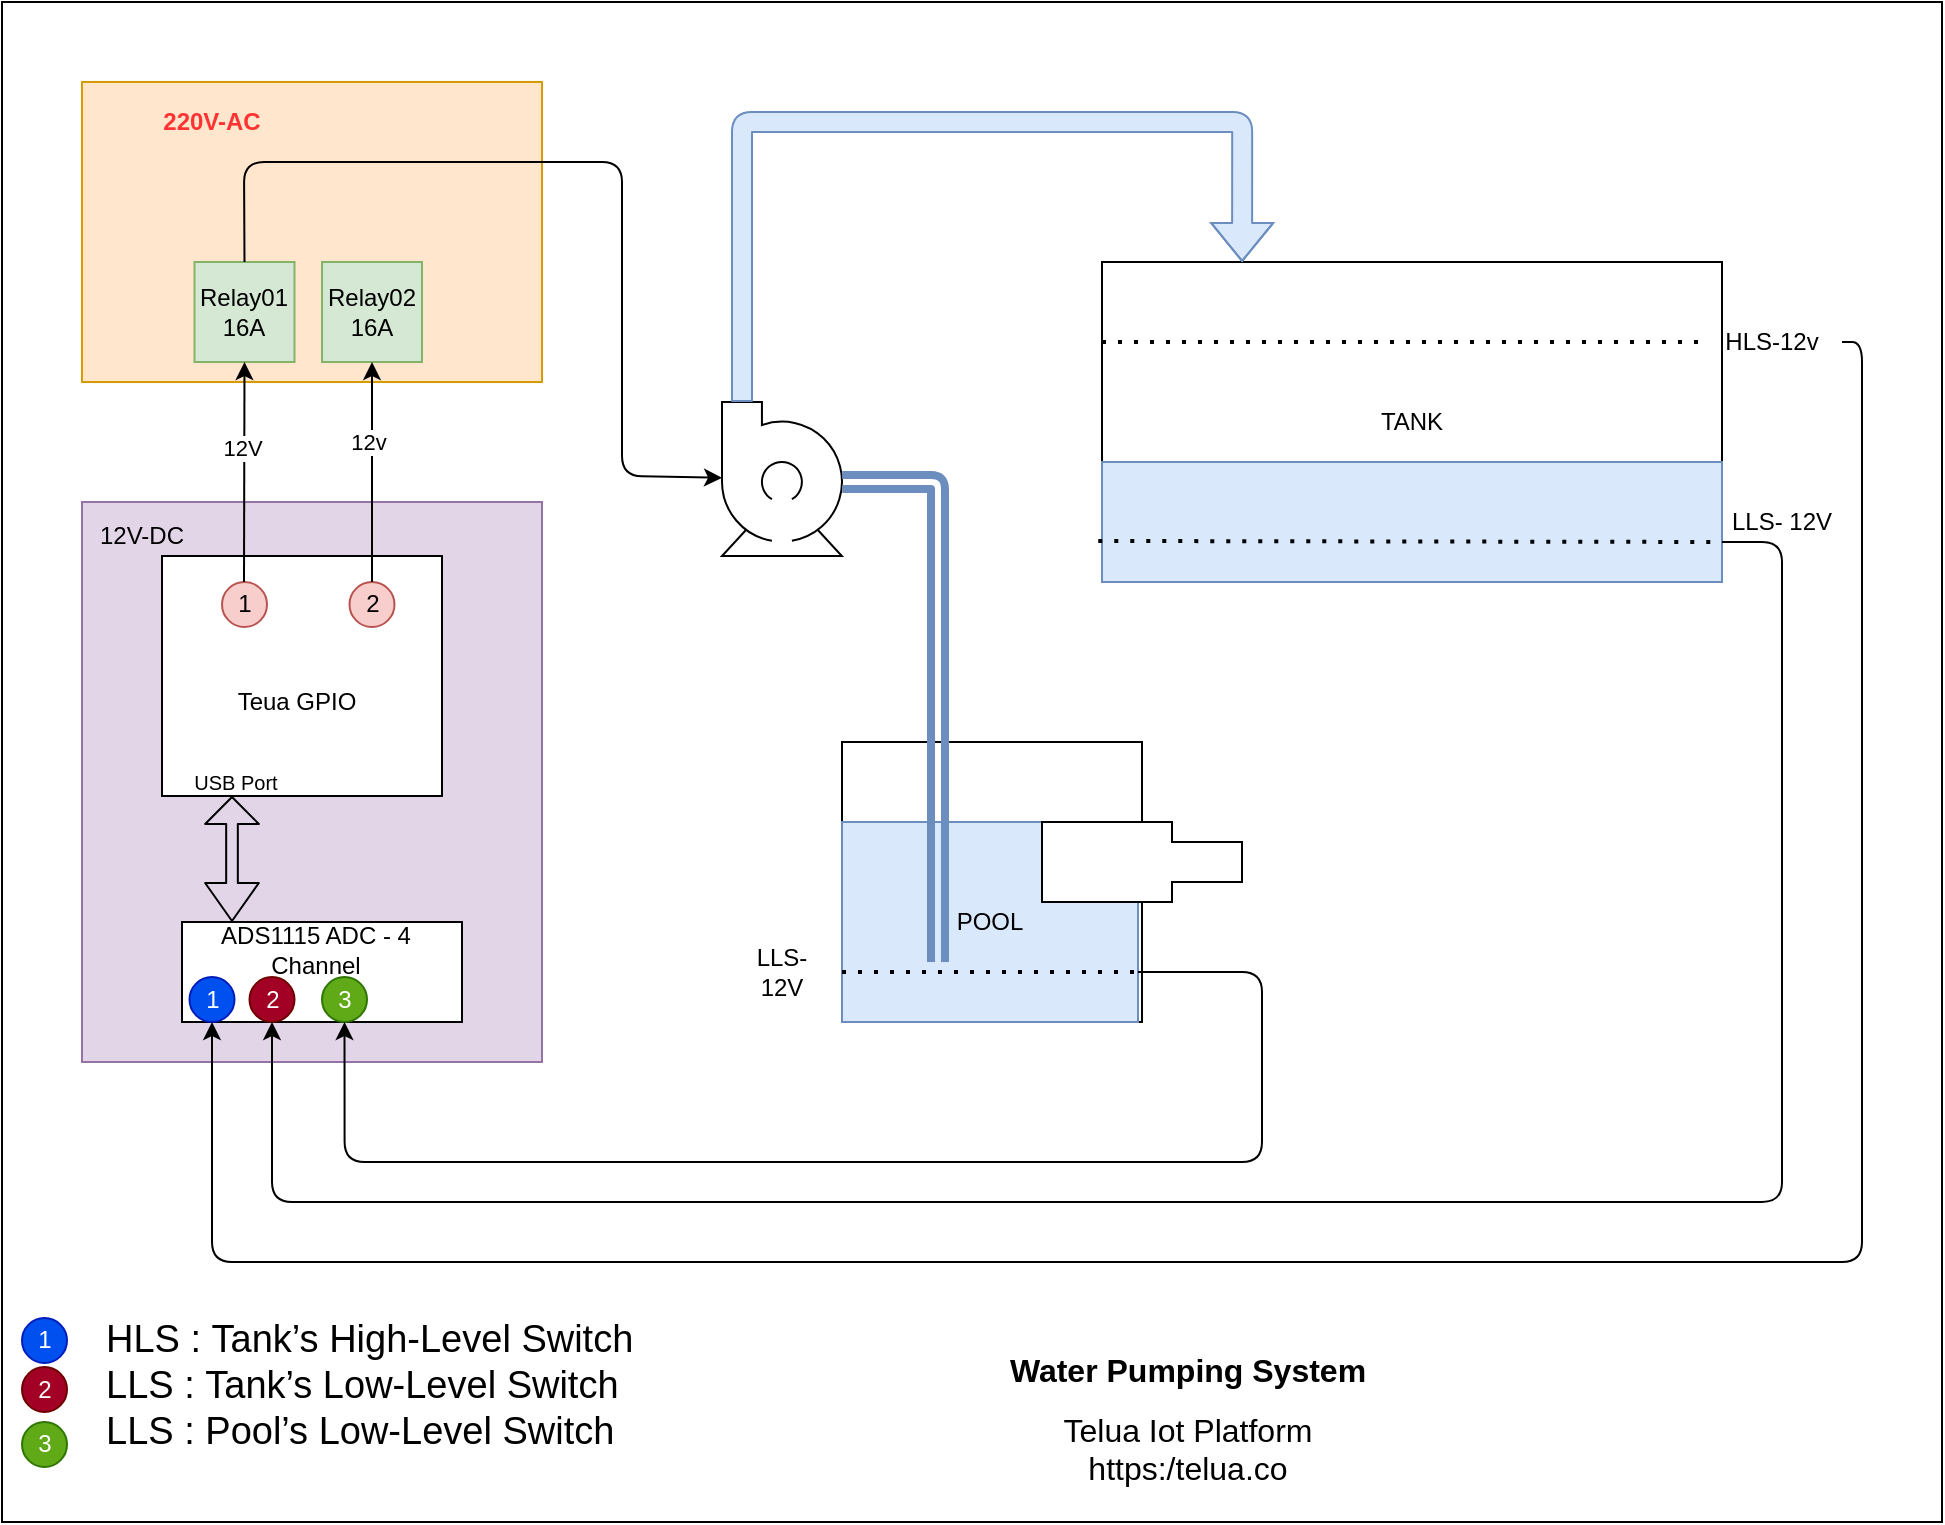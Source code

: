 <mxfile version="13.9.9" type="device"><diagram id="QF-KHQ9Z1gGvDZ2n-E-O" name="Page-1"><mxGraphModel dx="1358" dy="862" grid="1" gridSize="10" guides="1" tooltips="1" connect="1" arrows="1" fold="1" page="1" pageScale="1" pageWidth="1100" pageHeight="1700" math="0" shadow="0"><root><mxCell id="0"/><mxCell id="1" parent="0"/><mxCell id="FMe4pJ-7FYTbQZFiiwOD-10" value="" style="rounded=0;whiteSpace=wrap;html=1;" vertex="1" parent="1"><mxGeometry x="100" y="70" width="970" height="760" as="geometry"/></mxCell><mxCell id="FMe4pJ-7FYTbQZFiiwOD-1" value="TANK" style="rounded=0;whiteSpace=wrap;html=1;" vertex="1" parent="1"><mxGeometry x="650" y="200" width="310" height="160" as="geometry"/></mxCell><mxCell id="FMe4pJ-7FYTbQZFiiwOD-2" value="" style="shape=mxgraph.pid.pumps.centrifugal_pump_2;html=1;pointerEvents=1;align=center;verticalLabelPosition=bottom;verticalAlign=top;dashed=0;" vertex="1" parent="1"><mxGeometry x="460" y="270" width="62" height="77" as="geometry"/></mxCell><mxCell id="FMe4pJ-7FYTbQZFiiwOD-4" value="" style="endArrow=classic;html=1;entryX=0.226;entryY=0;entryDx=0;entryDy=0;entryPerimeter=0;shape=flexArrow;fillColor=#dae8fc;strokeColor=#6c8ebf;edgeStyle=orthogonalEdgeStyle;" edge="1" parent="1" source="FMe4pJ-7FYTbQZFiiwOD-2" target="FMe4pJ-7FYTbQZFiiwOD-1"><mxGeometry width="50" height="50" relative="1" as="geometry"><mxPoint x="600" y="450" as="sourcePoint"/><mxPoint x="710" y="210" as="targetPoint"/><Array as="points"><mxPoint x="470" y="130"/><mxPoint x="720" y="130"/></Array></mxGeometry></mxCell><mxCell id="FMe4pJ-7FYTbQZFiiwOD-5" value="" style="rounded=0;whiteSpace=wrap;html=1;fillColor=#dae8fc;strokeColor=#6c8ebf;" vertex="1" parent="1"><mxGeometry x="650" y="300" width="310" height="60" as="geometry"/></mxCell><mxCell id="FMe4pJ-7FYTbQZFiiwOD-7" value="" style="rounded=0;whiteSpace=wrap;html=1;" vertex="1" parent="1"><mxGeometry x="520" y="440" width="150" height="140" as="geometry"/></mxCell><mxCell id="FMe4pJ-7FYTbQZFiiwOD-8" value="POOL" style="rounded=0;whiteSpace=wrap;html=1;fillColor=#dae8fc;strokeColor=#6c8ebf;" vertex="1" parent="1"><mxGeometry x="520" y="480" width="148" height="100" as="geometry"/></mxCell><mxCell id="FMe4pJ-7FYTbQZFiiwOD-9" value="" style="endArrow=classic;html=1;exitX=0.97;exitY=0.52;exitDx=0;exitDy=0;exitPerimeter=0;shape=link;fillColor=#dae8fc;strokeColor=#6c8ebf;edgeStyle=orthogonalEdgeStyle;strokeWidth=4;" edge="1" parent="1" source="FMe4pJ-7FYTbQZFiiwOD-2"><mxGeometry width="50" height="50" relative="1" as="geometry"><mxPoint x="510" y="390" as="sourcePoint"/><mxPoint x="568" y="550" as="targetPoint"/><Array as="points"><mxPoint x="568" y="310"/></Array></mxGeometry></mxCell><mxCell id="FMe4pJ-7FYTbQZFiiwOD-12" value="" style="endArrow=none;dashed=1;html=1;dashPattern=1 3;strokeWidth=2;exitX=0;exitY=0.75;exitDx=0;exitDy=0;entryX=1;entryY=0.75;entryDx=0;entryDy=0;" edge="1" parent="1" source="FMe4pJ-7FYTbQZFiiwOD-8" target="FMe4pJ-7FYTbQZFiiwOD-8"><mxGeometry width="50" height="50" relative="1" as="geometry"><mxPoint x="760" y="570" as="sourcePoint"/><mxPoint x="810" y="520" as="targetPoint"/></mxGeometry></mxCell><mxCell id="FMe4pJ-7FYTbQZFiiwOD-16" value="" style="rounded=0;whiteSpace=wrap;html=1;fillColor=#e1d5e7;strokeColor=#9673a6;" vertex="1" parent="1"><mxGeometry x="140" y="320" width="230" height="280" as="geometry"/></mxCell><mxCell id="FMe4pJ-7FYTbQZFiiwOD-11" value="" style="rounded=0;whiteSpace=wrap;html=1;" vertex="1" parent="1"><mxGeometry x="180" y="347" width="140" height="120" as="geometry"/></mxCell><mxCell id="FMe4pJ-7FYTbQZFiiwOD-15" value="" style="rounded=0;whiteSpace=wrap;html=1;" vertex="1" parent="1"><mxGeometry x="190" y="530" width="140" height="50" as="geometry"/></mxCell><mxCell id="FMe4pJ-7FYTbQZFiiwOD-17" value="" style="shape=flexArrow;endArrow=classic;startArrow=classic;html=1;entryX=0.25;entryY=1;entryDx=0;entryDy=0;width=5.833;endSize=4.167;" edge="1" parent="1" target="FMe4pJ-7FYTbQZFiiwOD-11"><mxGeometry width="50" height="50" relative="1" as="geometry"><mxPoint x="215" y="530" as="sourcePoint"/><mxPoint x="390" y="500" as="targetPoint"/></mxGeometry></mxCell><mxCell id="FMe4pJ-7FYTbQZFiiwOD-18" value="12V-DC" style="text;html=1;strokeColor=none;fillColor=none;align=center;verticalAlign=middle;whiteSpace=wrap;rounded=0;" vertex="1" parent="1"><mxGeometry x="140" y="327" width="60" height="20" as="geometry"/></mxCell><mxCell id="FMe4pJ-7FYTbQZFiiwOD-19" value="" style="rounded=0;whiteSpace=wrap;html=1;fillColor=#ffe6cc;strokeColor=#d79b00;" vertex="1" parent="1"><mxGeometry x="140" y="110" width="230" height="150" as="geometry"/></mxCell><mxCell id="FMe4pJ-7FYTbQZFiiwOD-20" value="&lt;b&gt;&lt;font color=&quot;#ff3333&quot;&gt;220V-AC&lt;/font&gt;&lt;/b&gt;" style="text;html=1;strokeColor=none;fillColor=none;align=center;verticalAlign=middle;whiteSpace=wrap;rounded=0;" vertex="1" parent="1"><mxGeometry x="170" y="120" width="70" height="20" as="geometry"/></mxCell><mxCell id="FMe4pJ-7FYTbQZFiiwOD-21" value="LLS-12V" style="text;html=1;strokeColor=none;fillColor=none;align=center;verticalAlign=middle;whiteSpace=wrap;rounded=0;" vertex="1" parent="1"><mxGeometry x="470" y="545" width="40" height="20" as="geometry"/></mxCell><mxCell id="FMe4pJ-7FYTbQZFiiwOD-22" value="LLS- 12V" style="text;html=1;strokeColor=none;fillColor=none;align=center;verticalAlign=middle;whiteSpace=wrap;rounded=0;" vertex="1" parent="1"><mxGeometry x="960" y="320" width="60" height="20" as="geometry"/></mxCell><mxCell id="FMe4pJ-7FYTbQZFiiwOD-24" value="" style="endArrow=none;dashed=1;html=1;dashPattern=1 3;strokeWidth=2;exitX=-0.006;exitY=0.658;exitDx=0;exitDy=0;exitPerimeter=0;" edge="1" parent="1" source="FMe4pJ-7FYTbQZFiiwOD-5"><mxGeometry width="50" height="50" relative="1" as="geometry"><mxPoint x="800" y="520" as="sourcePoint"/><mxPoint x="960" y="340" as="targetPoint"/></mxGeometry></mxCell><mxCell id="FMe4pJ-7FYTbQZFiiwOD-25" value="" style="endArrow=none;dashed=1;html=1;dashPattern=1 3;strokeWidth=2;exitX=0;exitY=0.25;exitDx=0;exitDy=0;entryX=0;entryY=0.5;entryDx=0;entryDy=0;" edge="1" parent="1" source="FMe4pJ-7FYTbQZFiiwOD-1" target="FMe4pJ-7FYTbQZFiiwOD-23"><mxGeometry width="50" height="50" relative="1" as="geometry"><mxPoint x="770" y="300" as="sourcePoint"/><mxPoint x="820" y="250" as="targetPoint"/></mxGeometry></mxCell><mxCell id="FMe4pJ-7FYTbQZFiiwOD-26" value="1" style="ellipse;whiteSpace=wrap;html=1;aspect=fixed;fillColor=#0050ef;strokeColor=#001DBC;fontColor=#ffffff;" vertex="1" parent="1"><mxGeometry x="193.75" y="557.5" width="22.5" height="22.5" as="geometry"/></mxCell><mxCell id="FMe4pJ-7FYTbQZFiiwOD-27" value="2" style="ellipse;whiteSpace=wrap;html=1;aspect=fixed;fillColor=#a20025;strokeColor=#6F0000;fontColor=#ffffff;" vertex="1" parent="1"><mxGeometry x="223.75" y="557.5" width="22.5" height="22.5" as="geometry"/></mxCell><mxCell id="FMe4pJ-7FYTbQZFiiwOD-28" value="3" style="ellipse;whiteSpace=wrap;html=1;aspect=fixed;fillColor=#60a917;strokeColor=#2D7600;fontColor=#ffffff;" vertex="1" parent="1"><mxGeometry x="260" y="557.5" width="22.5" height="22.5" as="geometry"/></mxCell><mxCell id="FMe4pJ-7FYTbQZFiiwOD-29" value="" style="endArrow=classic;html=1;edgeStyle=orthogonalEdgeStyle;" edge="1" parent="1" source="FMe4pJ-7FYTbQZFiiwOD-23" target="FMe4pJ-7FYTbQZFiiwOD-26"><mxGeometry width="50" height="50" relative="1" as="geometry"><mxPoint x="960" y="240" as="sourcePoint"/><mxPoint x="250" y="640" as="targetPoint"/><Array as="points"><mxPoint x="1030" y="240"/><mxPoint x="1030" y="700"/><mxPoint x="205" y="700"/></Array></mxGeometry></mxCell><mxCell id="FMe4pJ-7FYTbQZFiiwOD-30" value="" style="endArrow=classic;html=1;entryX=0.5;entryY=1;entryDx=0;entryDy=0;exitX=0;exitY=1;exitDx=0;exitDy=0;edgeStyle=orthogonalEdgeStyle;" edge="1" parent="1" source="FMe4pJ-7FYTbQZFiiwOD-22" target="FMe4pJ-7FYTbQZFiiwOD-27"><mxGeometry width="50" height="50" relative="1" as="geometry"><mxPoint x="230" y="680" as="sourcePoint"/><mxPoint x="280" y="630" as="targetPoint"/><Array as="points"><mxPoint x="990" y="340"/><mxPoint x="990" y="670"/><mxPoint x="235" y="670"/></Array></mxGeometry></mxCell><mxCell id="FMe4pJ-7FYTbQZFiiwOD-32" value="" style="endArrow=classic;html=1;strokeWidth=1;entryX=0.5;entryY=1;entryDx=0;entryDy=0;exitX=1;exitY=0.75;exitDx=0;exitDy=0;edgeStyle=orthogonalEdgeStyle;" edge="1" parent="1" source="FMe4pJ-7FYTbQZFiiwOD-8" target="FMe4pJ-7FYTbQZFiiwOD-28"><mxGeometry width="50" height="50" relative="1" as="geometry"><mxPoint x="590" y="470" as="sourcePoint"/><mxPoint x="640" y="420" as="targetPoint"/><Array as="points"><mxPoint x="730" y="555"/><mxPoint x="730" y="650"/><mxPoint x="271" y="650"/></Array></mxGeometry></mxCell><mxCell id="FMe4pJ-7FYTbQZFiiwOD-23" value="HLS-12v" style="text;html=1;strokeColor=none;fillColor=none;align=center;verticalAlign=middle;whiteSpace=wrap;rounded=0;" vertex="1" parent="1"><mxGeometry x="950" y="230" width="70" height="20" as="geometry"/></mxCell><mxCell id="FMe4pJ-7FYTbQZFiiwOD-36" value="Relay01&lt;br&gt;16A" style="whiteSpace=wrap;html=1;aspect=fixed;fillColor=#d5e8d4;strokeColor=#82b366;" vertex="1" parent="1"><mxGeometry x="196.25" y="200" width="50" height="50" as="geometry"/></mxCell><mxCell id="FMe4pJ-7FYTbQZFiiwOD-37" value="&lt;span&gt;Relay02&lt;br&gt;16A&lt;br&gt;&lt;/span&gt;" style="whiteSpace=wrap;html=1;aspect=fixed;fillColor=#d5e8d4;strokeColor=#82b366;" vertex="1" parent="1"><mxGeometry x="260" y="200" width="50" height="50" as="geometry"/></mxCell><mxCell id="FMe4pJ-7FYTbQZFiiwOD-38" value="" style="endArrow=classic;html=1;strokeWidth=1;exitX=0.5;exitY=0;exitDx=0;exitDy=0;" edge="1" parent="1" source="FMe4pJ-7FYTbQZFiiwOD-36" target="FMe4pJ-7FYTbQZFiiwOD-2"><mxGeometry width="50" height="50" relative="1" as="geometry"><mxPoint x="420" y="320" as="sourcePoint"/><mxPoint x="470" y="270" as="targetPoint"/><Array as="points"><mxPoint x="221" y="150"/><mxPoint x="410" y="150"/><mxPoint x="410" y="307"/></Array></mxGeometry></mxCell><mxCell id="FMe4pJ-7FYTbQZFiiwOD-39" value="1" style="ellipse;whiteSpace=wrap;html=1;aspect=fixed;fillColor=#f8cecc;strokeColor=#b85450;" vertex="1" parent="1"><mxGeometry x="210" y="360" width="22.5" height="22.5" as="geometry"/></mxCell><mxCell id="FMe4pJ-7FYTbQZFiiwOD-40" value="2" style="ellipse;whiteSpace=wrap;html=1;aspect=fixed;fillColor=#f8cecc;strokeColor=#b85450;" vertex="1" parent="1"><mxGeometry x="273.75" y="360" width="22.5" height="22.5" as="geometry"/></mxCell><mxCell id="FMe4pJ-7FYTbQZFiiwOD-43" value="" style="endArrow=classic;html=1;strokeWidth=1;entryX=0.5;entryY=1;entryDx=0;entryDy=0;" edge="1" parent="1" target="FMe4pJ-7FYTbQZFiiwOD-36"><mxGeometry width="50" height="50" relative="1" as="geometry"><mxPoint x="221" y="360" as="sourcePoint"/><mxPoint x="430" y="390" as="targetPoint"/></mxGeometry></mxCell><mxCell id="FMe4pJ-7FYTbQZFiiwOD-54" value="12V" style="edgeLabel;html=1;align=center;verticalAlign=middle;resizable=0;points=[];" vertex="1" connectable="0" parent="FMe4pJ-7FYTbQZFiiwOD-43"><mxGeometry x="0.218" y="1" relative="1" as="geometry"><mxPoint as="offset"/></mxGeometry></mxCell><mxCell id="FMe4pJ-7FYTbQZFiiwOD-44" value="" style="endArrow=classic;html=1;strokeWidth=1;entryX=0.5;entryY=1;entryDx=0;entryDy=0;" edge="1" parent="1" source="FMe4pJ-7FYTbQZFiiwOD-40" target="FMe4pJ-7FYTbQZFiiwOD-37"><mxGeometry width="50" height="50" relative="1" as="geometry"><mxPoint x="430" y="500" as="sourcePoint"/><mxPoint x="480" y="450" as="targetPoint"/></mxGeometry></mxCell><mxCell id="FMe4pJ-7FYTbQZFiiwOD-55" value="12v" style="edgeLabel;html=1;align=center;verticalAlign=middle;resizable=0;points=[];" vertex="1" connectable="0" parent="FMe4pJ-7FYTbQZFiiwOD-44"><mxGeometry x="0.418" y="1" relative="1" as="geometry"><mxPoint x="-1.5" y="8" as="offset"/></mxGeometry></mxCell><mxCell id="FMe4pJ-7FYTbQZFiiwOD-46" value="Teua GPIO" style="text;html=1;strokeColor=none;fillColor=none;align=center;verticalAlign=middle;whiteSpace=wrap;rounded=0;" vertex="1" parent="1"><mxGeometry x="215" y="410" width="65" height="20" as="geometry"/></mxCell><mxCell id="FMe4pJ-7FYTbQZFiiwOD-47" value="&lt;div style=&quot;font-size: 19px&quot;&gt;&lt;font style=&quot;font-size: 19px&quot;&gt;HLS :&amp;nbsp;Tank’s High-Level Switch&lt;/font&gt;&lt;/div&gt;&lt;div style=&quot;font-size: 19px&quot;&gt;&lt;font style=&quot;font-size: 19px&quot;&gt;LLS :&amp;nbsp;Tank’s Low-Level Switch&lt;span&gt;&lt;br&gt;&lt;/span&gt;&lt;/font&gt;&lt;/div&gt;&lt;div style=&quot;font-size: 19px&quot;&gt;&lt;font style=&quot;font-size: 19px&quot;&gt;LLS : Pool’s Low-Level Switch&lt;/font&gt;&lt;br&gt;&lt;/div&gt;" style="text;html=1;strokeColor=none;fillColor=none;align=left;verticalAlign=middle;whiteSpace=wrap;rounded=0;" vertex="1" parent="1"><mxGeometry x="150" y="731.75" width="450" height="60" as="geometry"/></mxCell><mxCell id="FMe4pJ-7FYTbQZFiiwOD-48" value="1" style="ellipse;whiteSpace=wrap;html=1;aspect=fixed;fillColor=#0050ef;strokeColor=#001DBC;fontColor=#ffffff;" vertex="1" parent="1"><mxGeometry x="110" y="728" width="22.5" height="22.5" as="geometry"/></mxCell><mxCell id="FMe4pJ-7FYTbQZFiiwOD-49" value="2" style="ellipse;whiteSpace=wrap;html=1;aspect=fixed;fillColor=#a20025;strokeColor=#6F0000;fontColor=#ffffff;" vertex="1" parent="1"><mxGeometry x="110" y="752.5" width="22.5" height="22.5" as="geometry"/></mxCell><mxCell id="FMe4pJ-7FYTbQZFiiwOD-50" value="3" style="ellipse;whiteSpace=wrap;html=1;aspect=fixed;fillColor=#60a917;strokeColor=#2D7600;fontColor=#ffffff;" vertex="1" parent="1"><mxGeometry x="110" y="780" width="22.5" height="22.5" as="geometry"/></mxCell><mxCell id="FMe4pJ-7FYTbQZFiiwOD-51" value="&lt;h1 style=&quot;font-size: 16px&quot;&gt;&lt;font style=&quot;font-size: 16px&quot;&gt;Water Pumping System&lt;/font&gt;&lt;/h1&gt;&lt;div style=&quot;font-size: 16px&quot;&gt;&lt;font style=&quot;font-size: 16px&quot;&gt;Telua Iot Platform&lt;/font&gt;&lt;/div&gt;&lt;div style=&quot;font-size: 16px&quot;&gt;&lt;font style=&quot;font-size: 16px&quot;&gt;https:/telua.co&lt;/font&gt;&lt;/div&gt;" style="text;html=1;strokeColor=none;fillColor=none;align=center;verticalAlign=middle;whiteSpace=wrap;rounded=0;" vertex="1" parent="1"><mxGeometry x="470" y="736.75" width="446" height="73.25" as="geometry"/></mxCell><mxCell id="FMe4pJ-7FYTbQZFiiwOD-52" value="&lt;font style=&quot;font-size: 10px&quot;&gt;USB Port&lt;/font&gt;" style="text;html=1;strokeColor=none;fillColor=none;align=center;verticalAlign=middle;whiteSpace=wrap;rounded=0;" vertex="1" parent="1"><mxGeometry x="190" y="450" width="54" height="20" as="geometry"/></mxCell><mxCell id="FMe4pJ-7FYTbQZFiiwOD-58" value="ADS1115 ADC - 4 Channel" style="text;html=1;strokeColor=none;fillColor=none;align=center;verticalAlign=middle;whiteSpace=wrap;rounded=0;" vertex="1" parent="1"><mxGeometry x="193.75" y="534" width="126" height="20" as="geometry"/></mxCell><mxCell id="FMe4pJ-7FYTbQZFiiwOD-59" value="" style="shape=mxgraph.pid.pumps.feed_pump;html=1;pointerEvents=1;align=center;verticalLabelPosition=bottom;verticalAlign=top;dashed=0;" vertex="1" parent="1"><mxGeometry x="620" y="480" width="100" height="40" as="geometry"/></mxCell><mxCell id="FMe4pJ-7FYTbQZFiiwOD-60" value="" style="shape=mxgraph.pid.pumps.feed_pump;html=1;pointerEvents=1;align=center;verticalLabelPosition=bottom;verticalAlign=top;dashed=0;" vertex="1" parent="1"><mxGeometry x="620" y="480" width="100" height="40" as="geometry"/></mxCell></root></mxGraphModel></diagram></mxfile>